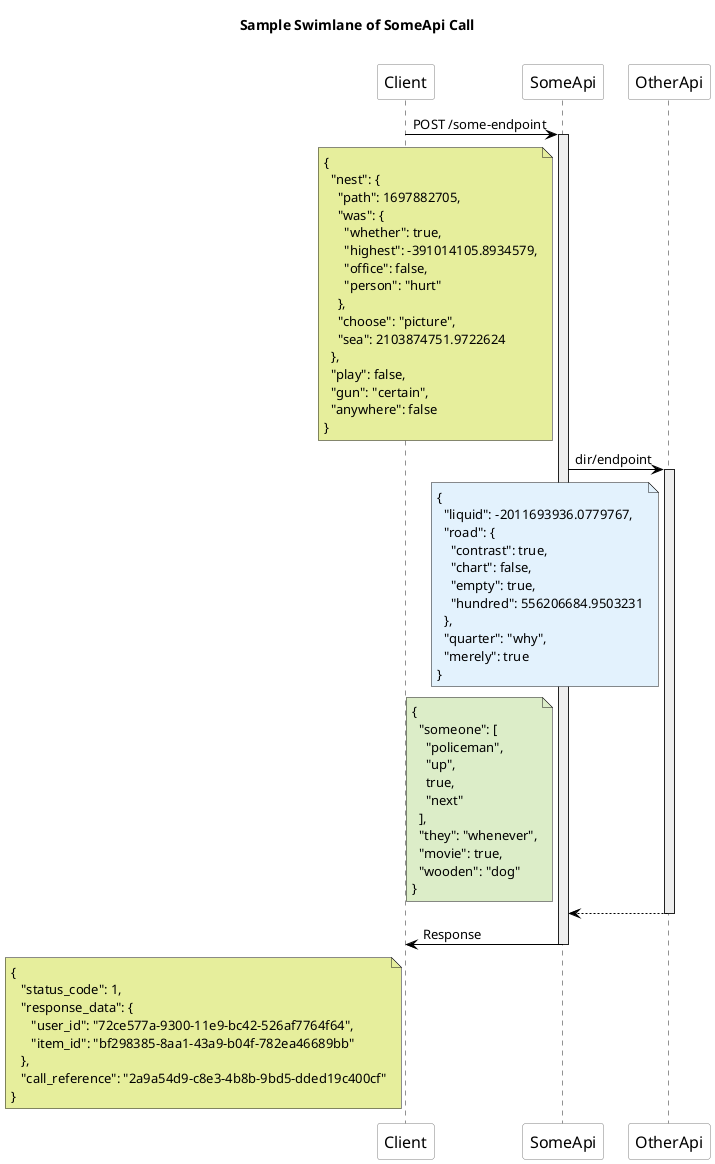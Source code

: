 @startuml

skinparam sequence {
	ArrowColor Black
	ActorBorderColor DeepSkyBlue
	LifeLineBorderColor #222222
	LifeLineBackgroundColor #eeeeee

	ParticipantBorderColor Grey
	ParticipantBackgroundColor White
	ParticipantFontName Arial
	ParticipantFontSize 16
	ParticipantFontColor #000000
}



title
Sample Swimlane of SomeApi Call

end title

participant Client

Client -> SomeApi: POST /some-endpoint
activate SomeApi

note left of SomeApi #E6EE9C
{
  "nest": {
    "path": 1697882705,
    "was": {
      "whether": true,
      "highest": -391014105.8934579,
      "office": false,
      "person": "hurt"
    },
    "choose": "picture",
    "sea": 2103874751.9722624
  },
  "play": false,
  "gun": "certain",
  "anywhere": false
}
end note


''''''''''''' FIRST JUMP ''''''''''''''''''''''''''


SomeApi -> OtherApi: dir/endpoint
activate OtherApi

note left of OtherApi #E3F2FD
{
  "liquid": -2011693936.0779767,
  "road": {
    "contrast": true,
    "chart": false,
    "empty": true,
    "hundred": 556206684.9503231
  },
  "quarter": "why",
  "merely": true
}
end note

note left of SomeApi #DCEDC8
{
  "someone": [
    "policeman",
    "up",
    true,
    "next"
  ],
  "they": "whenever",
  "movie": true,
  "wooden": "dog"
}
end note

OtherApi --> SomeApi:
deactivate OtherApi


''''''''''''' RESPONSE ''''''''''''''''''''''''''''''''''''''''''''

SomeApi -> Client: Response
deactivate SomeApi
note left of Client #E6EE9C
{
   "status_code": 1,
   "response_data": {
      "user_id": "72ce577a-9300-11e9-bc42-526af7764f64",
      "item_id": "bf298385-8aa1-43a9-b04f-782ea46689bb"
   },
   "call_reference": "2a9a54d9-c8e3-4b8b-9bd5-dded19c400cf"
}
end note

@enduml
